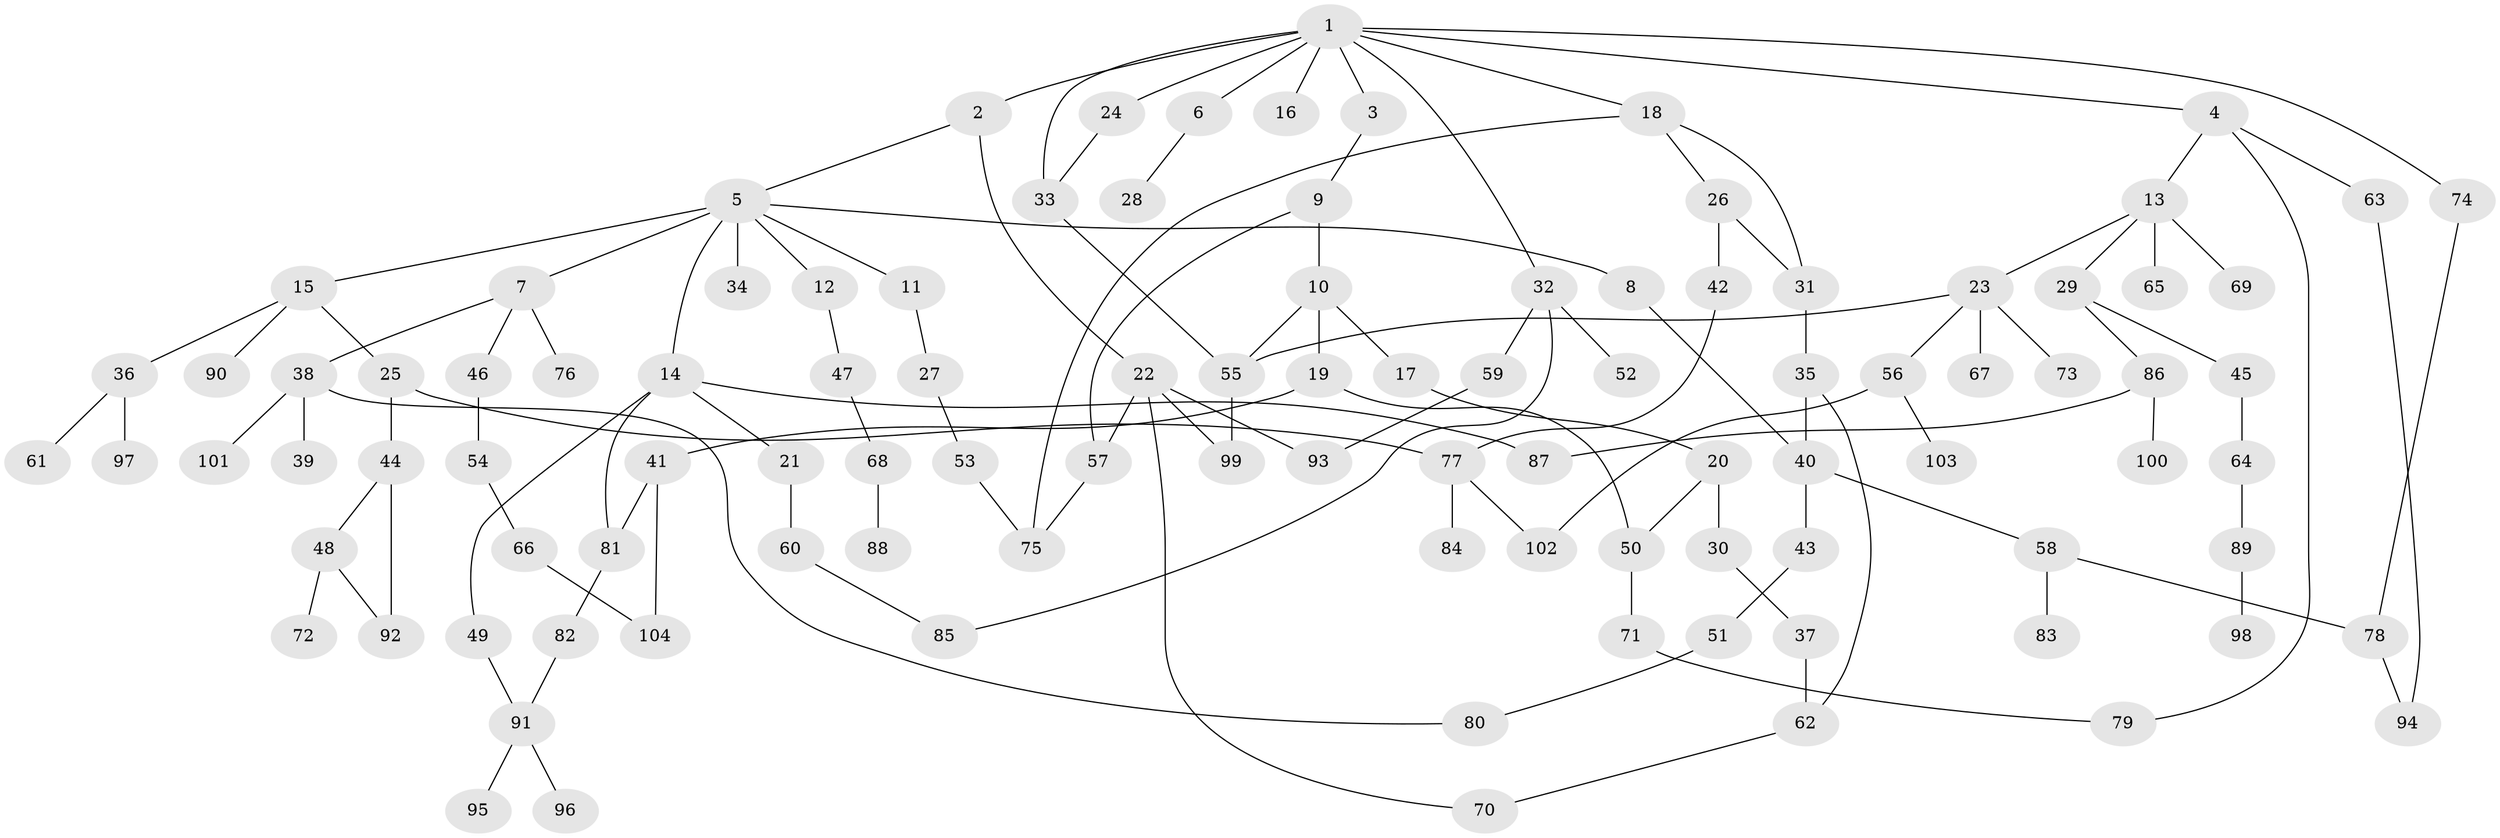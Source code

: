 // original degree distribution, {10: 0.00684931506849315, 3: 0.1643835616438356, 2: 0.3493150684931507, 4: 0.08904109589041095, 9: 0.00684931506849315, 5: 0.04794520547945205, 6: 0.02054794520547945, 1: 0.3150684931506849}
// Generated by graph-tools (version 1.1) at 2025/48/03/04/25 22:48:53]
// undirected, 104 vertices, 128 edges
graph export_dot {
  node [color=gray90,style=filled];
  1;
  2;
  3;
  4;
  5;
  6;
  7;
  8;
  9;
  10;
  11;
  12;
  13;
  14;
  15;
  16;
  17;
  18;
  19;
  20;
  21;
  22;
  23;
  24;
  25;
  26;
  27;
  28;
  29;
  30;
  31;
  32;
  33;
  34;
  35;
  36;
  37;
  38;
  39;
  40;
  41;
  42;
  43;
  44;
  45;
  46;
  47;
  48;
  49;
  50;
  51;
  52;
  53;
  54;
  55;
  56;
  57;
  58;
  59;
  60;
  61;
  62;
  63;
  64;
  65;
  66;
  67;
  68;
  69;
  70;
  71;
  72;
  73;
  74;
  75;
  76;
  77;
  78;
  79;
  80;
  81;
  82;
  83;
  84;
  85;
  86;
  87;
  88;
  89;
  90;
  91;
  92;
  93;
  94;
  95;
  96;
  97;
  98;
  99;
  100;
  101;
  102;
  103;
  104;
  1 -- 2 [weight=1.0];
  1 -- 3 [weight=1.0];
  1 -- 4 [weight=1.0];
  1 -- 6 [weight=1.0];
  1 -- 16 [weight=1.0];
  1 -- 18 [weight=1.0];
  1 -- 24 [weight=1.0];
  1 -- 32 [weight=1.0];
  1 -- 33 [weight=1.0];
  1 -- 74 [weight=1.0];
  2 -- 5 [weight=1.0];
  2 -- 22 [weight=1.0];
  3 -- 9 [weight=1.0];
  4 -- 13 [weight=1.0];
  4 -- 63 [weight=1.0];
  4 -- 79 [weight=1.0];
  5 -- 7 [weight=1.0];
  5 -- 8 [weight=1.0];
  5 -- 11 [weight=1.0];
  5 -- 12 [weight=1.0];
  5 -- 14 [weight=1.0];
  5 -- 15 [weight=1.0];
  5 -- 34 [weight=2.0];
  6 -- 28 [weight=1.0];
  7 -- 38 [weight=1.0];
  7 -- 46 [weight=1.0];
  7 -- 76 [weight=1.0];
  8 -- 40 [weight=1.0];
  9 -- 10 [weight=1.0];
  9 -- 57 [weight=1.0];
  10 -- 17 [weight=1.0];
  10 -- 19 [weight=1.0];
  10 -- 55 [weight=1.0];
  11 -- 27 [weight=1.0];
  12 -- 47 [weight=1.0];
  13 -- 23 [weight=1.0];
  13 -- 29 [weight=1.0];
  13 -- 65 [weight=1.0];
  13 -- 69 [weight=1.0];
  14 -- 21 [weight=1.0];
  14 -- 49 [weight=1.0];
  14 -- 81 [weight=1.0];
  14 -- 87 [weight=1.0];
  15 -- 25 [weight=1.0];
  15 -- 36 [weight=1.0];
  15 -- 90 [weight=1.0];
  17 -- 20 [weight=1.0];
  18 -- 26 [weight=1.0];
  18 -- 31 [weight=1.0];
  18 -- 75 [weight=1.0];
  19 -- 41 [weight=1.0];
  19 -- 50 [weight=1.0];
  20 -- 30 [weight=1.0];
  20 -- 50 [weight=1.0];
  21 -- 60 [weight=1.0];
  22 -- 57 [weight=1.0];
  22 -- 70 [weight=1.0];
  22 -- 93 [weight=1.0];
  22 -- 99 [weight=1.0];
  23 -- 55 [weight=1.0];
  23 -- 56 [weight=1.0];
  23 -- 67 [weight=1.0];
  23 -- 73 [weight=1.0];
  24 -- 33 [weight=1.0];
  25 -- 44 [weight=1.0];
  25 -- 77 [weight=1.0];
  26 -- 31 [weight=1.0];
  26 -- 42 [weight=1.0];
  27 -- 53 [weight=1.0];
  29 -- 45 [weight=1.0];
  29 -- 86 [weight=1.0];
  30 -- 37 [weight=1.0];
  31 -- 35 [weight=1.0];
  32 -- 52 [weight=2.0];
  32 -- 59 [weight=1.0];
  32 -- 85 [weight=1.0];
  33 -- 55 [weight=1.0];
  35 -- 40 [weight=1.0];
  35 -- 62 [weight=1.0];
  36 -- 61 [weight=1.0];
  36 -- 97 [weight=1.0];
  37 -- 62 [weight=1.0];
  38 -- 39 [weight=1.0];
  38 -- 80 [weight=1.0];
  38 -- 101 [weight=1.0];
  40 -- 43 [weight=1.0];
  40 -- 58 [weight=1.0];
  41 -- 81 [weight=1.0];
  41 -- 104 [weight=1.0];
  42 -- 77 [weight=1.0];
  43 -- 51 [weight=1.0];
  44 -- 48 [weight=1.0];
  44 -- 92 [weight=1.0];
  45 -- 64 [weight=1.0];
  46 -- 54 [weight=1.0];
  47 -- 68 [weight=1.0];
  48 -- 72 [weight=1.0];
  48 -- 92 [weight=1.0];
  49 -- 91 [weight=1.0];
  50 -- 71 [weight=1.0];
  51 -- 80 [weight=1.0];
  53 -- 75 [weight=1.0];
  54 -- 66 [weight=1.0];
  55 -- 99 [weight=1.0];
  56 -- 102 [weight=1.0];
  56 -- 103 [weight=1.0];
  57 -- 75 [weight=1.0];
  58 -- 78 [weight=1.0];
  58 -- 83 [weight=1.0];
  59 -- 93 [weight=1.0];
  60 -- 85 [weight=1.0];
  62 -- 70 [weight=1.0];
  63 -- 94 [weight=1.0];
  64 -- 89 [weight=1.0];
  66 -- 104 [weight=1.0];
  68 -- 88 [weight=1.0];
  71 -- 79 [weight=1.0];
  74 -- 78 [weight=1.0];
  77 -- 84 [weight=1.0];
  77 -- 102 [weight=1.0];
  78 -- 94 [weight=1.0];
  81 -- 82 [weight=1.0];
  82 -- 91 [weight=1.0];
  86 -- 87 [weight=1.0];
  86 -- 100 [weight=1.0];
  89 -- 98 [weight=1.0];
  91 -- 95 [weight=1.0];
  91 -- 96 [weight=1.0];
}
